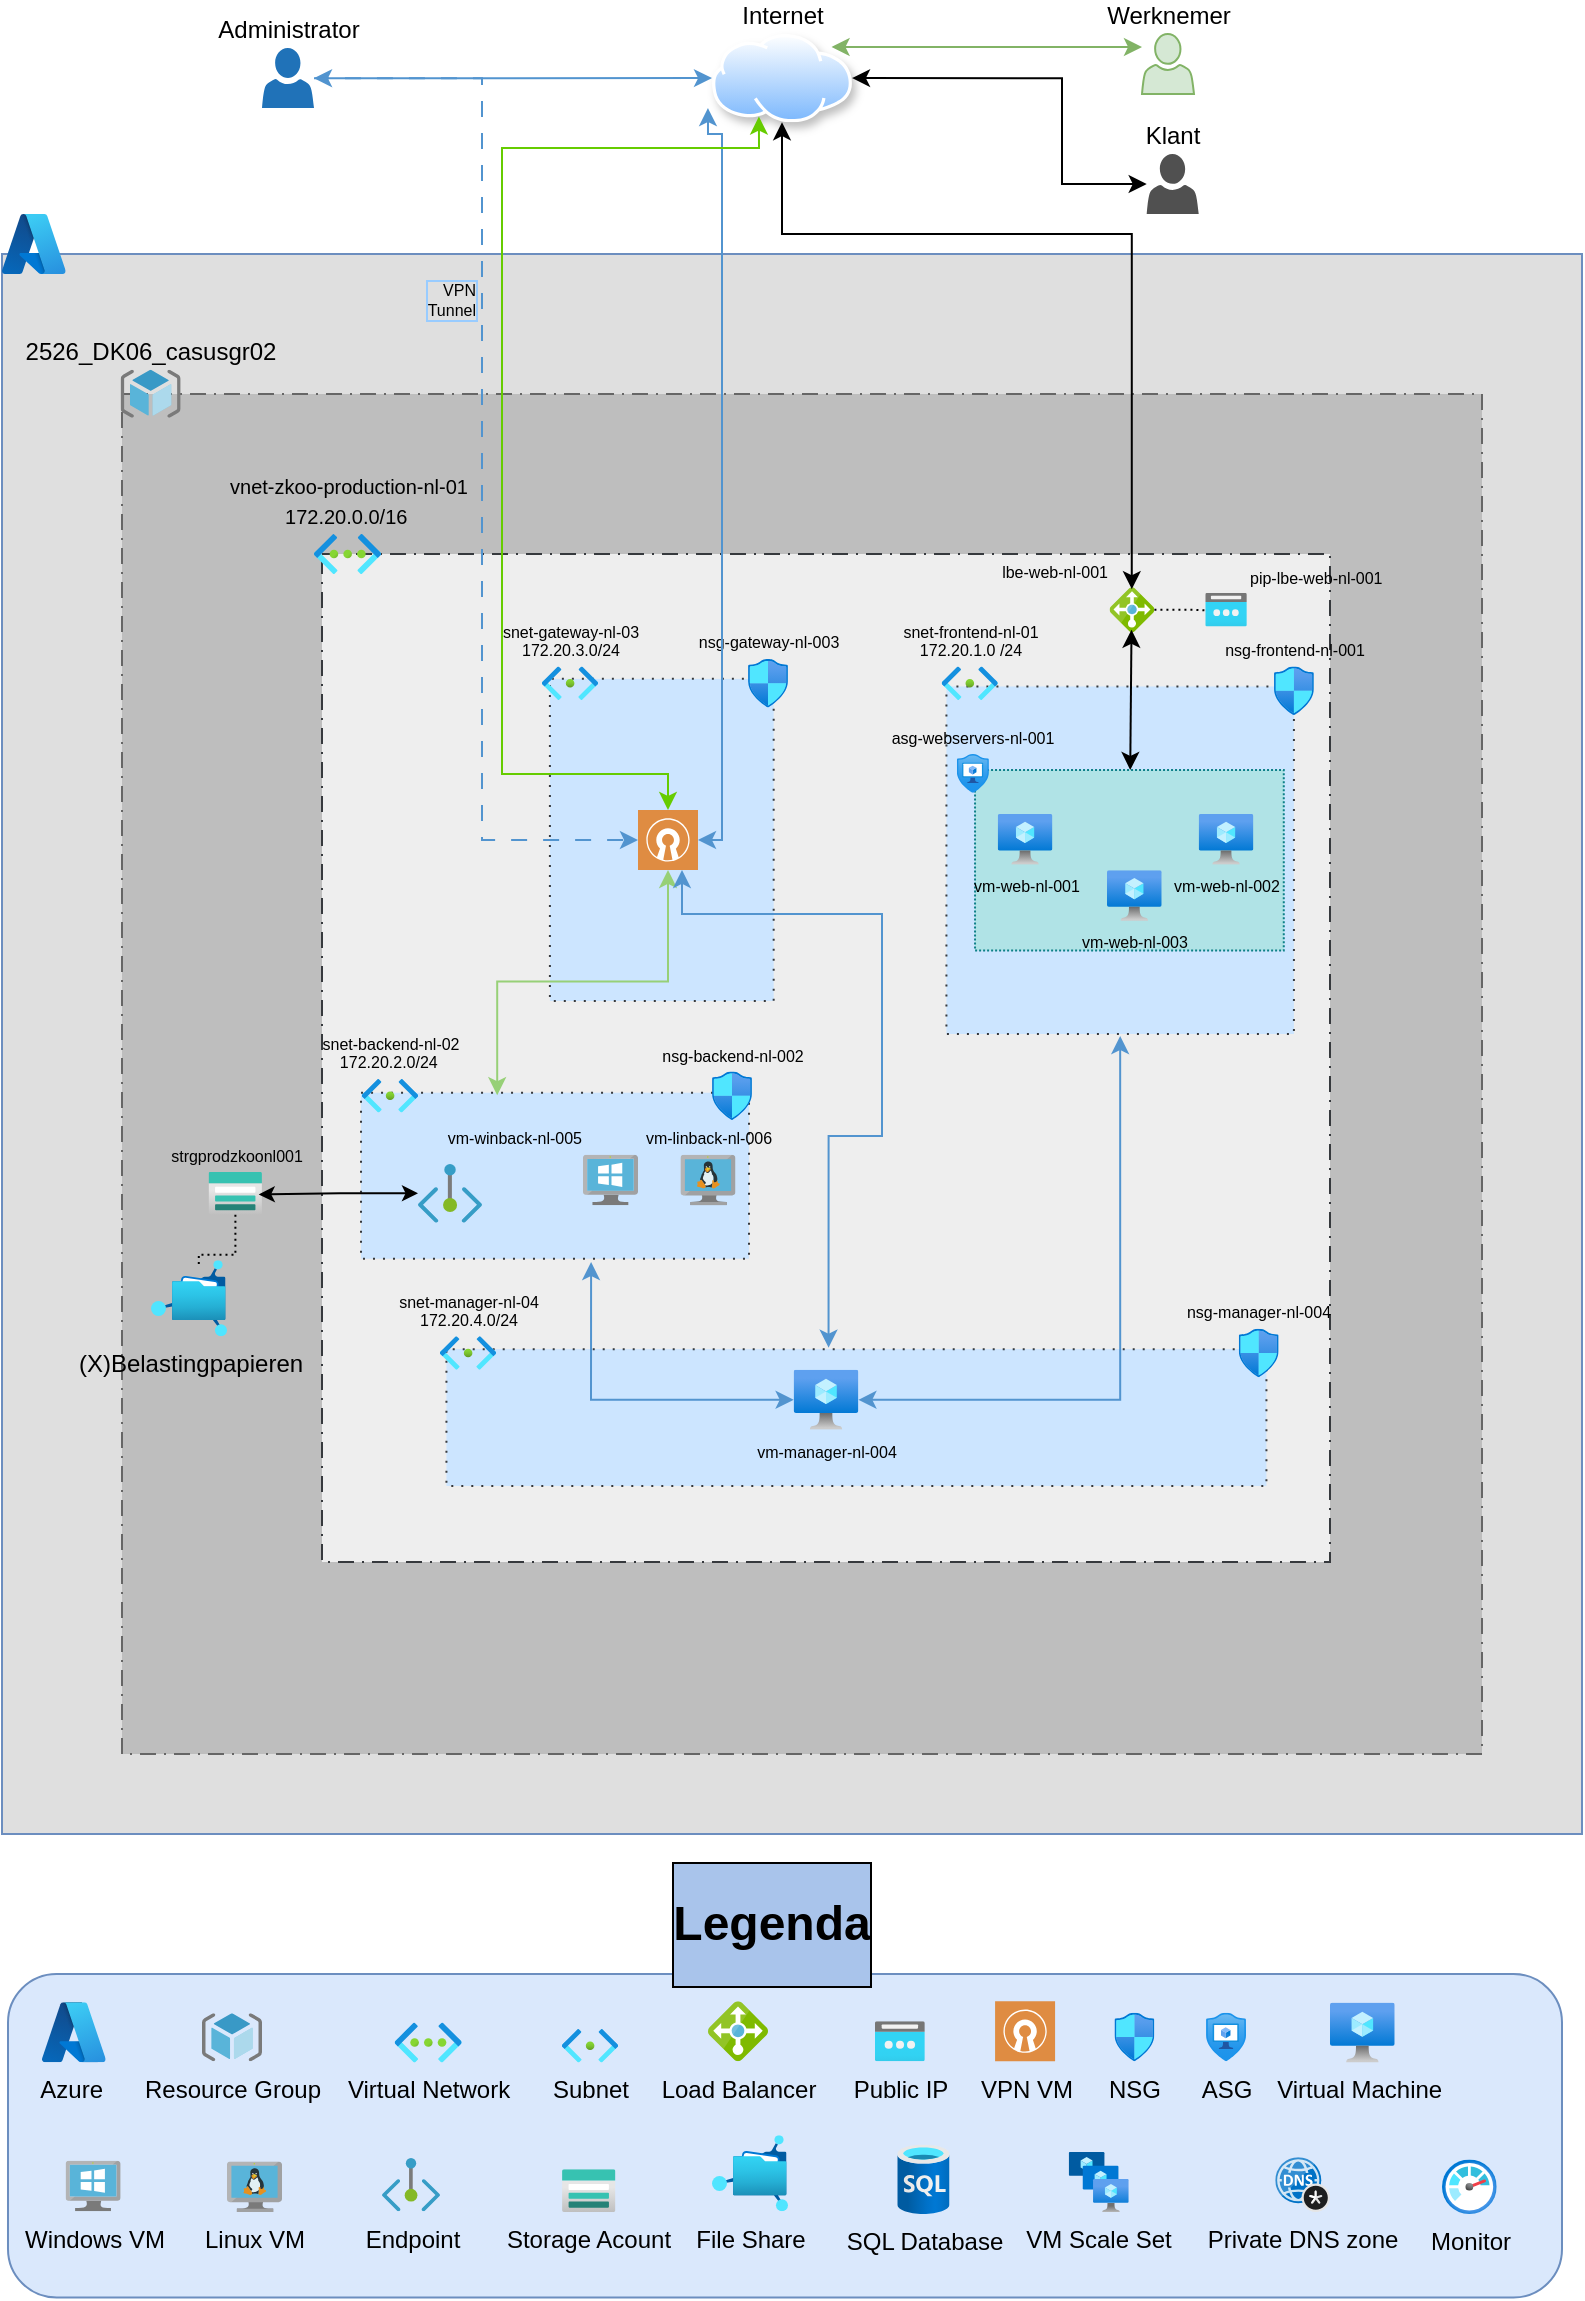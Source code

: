 <mxfile version="28.2.5">
  <diagram name="Pagina-1" id="Vlgs3-vD3yWlQ9Ya2_ih">
    <mxGraphModel dx="951" dy="519" grid="1" gridSize="10" guides="1" tooltips="1" connect="1" arrows="1" fold="1" page="1" pageScale="1" pageWidth="827" pageHeight="1169" math="0" shadow="0">
      <root>
        <mxCell id="0" />
        <mxCell id="1" parent="0" />
        <mxCell id="_ljBFFL1pftRcs8NAiXg-1" value="" style="rounded=1;whiteSpace=wrap;html=1;fillColor=#dae8fc;strokeColor=#6c8ebf;labelBackgroundColor=none;" parent="1" vertex="1">
          <mxGeometry x="33" y="990" width="777" height="161.75" as="geometry" />
        </mxCell>
        <mxCell id="9RAzOZE7e6CDI6lu2aur-12" value="" style="whiteSpace=wrap;html=1;aspect=fixed;perimeterSpacing=1;shadow=0;fillColor=#DFDFDF;strokeColor=#6c8ebf;labelBackgroundColor=none;" parent="1" vertex="1">
          <mxGeometry x="30" y="130" width="790" height="790" as="geometry" />
        </mxCell>
        <mxCell id="9RAzOZE7e6CDI6lu2aur-13" value="" style="whiteSpace=wrap;html=1;aspect=fixed;perimeterSpacing=0;shadow=0;dashed=1;dashPattern=8 4 1 4;labelBackgroundColor=none;fillColor=#BEBEBE;strokeColor=#666666;gradientColor=none;" parent="1" vertex="1">
          <mxGeometry x="90" y="200" width="680" height="680" as="geometry" />
        </mxCell>
        <mxCell id="9RAzOZE7e6CDI6lu2aur-14" value="" style="whiteSpace=wrap;html=1;aspect=fixed;perimeterSpacing=1;shadow=0;fillColor=#eeeeee;dashed=1;dashPattern=8 4 1 4;strokeColor=#36393d;labelBackgroundColor=none;" parent="1" vertex="1">
          <mxGeometry x="190" y="280" width="504" height="504" as="geometry" />
        </mxCell>
        <mxCell id="9RAzOZE7e6CDI6lu2aur-17" value="" style="whiteSpace=wrap;html=1;aspect=fixed;perimeterSpacing=1;shadow=0;fillColor=#cce5ff;dashed=1;dashPattern=1 4;strokeColor=#36393d;labelBackgroundColor=none;" parent="1" vertex="1">
          <mxGeometry x="502.21" y="346.25" width="173.75" height="173.75" as="geometry" />
        </mxCell>
        <mxCell id="9RAzOZE7e6CDI6lu2aur-25" value="" style="rounded=0;whiteSpace=wrap;html=1;dashed=1;dashPattern=1 1;labelBackgroundColor=none;fillColor=#b0e3e6;strokeColor=#0e8088;" parent="1" vertex="1">
          <mxGeometry x="516.52" y="387.98" width="154.37" height="90.29" as="geometry" />
        </mxCell>
        <mxCell id="9RAzOZE7e6CDI6lu2aur-2" value="Internet" style="image;aspect=fixed;perimeter=ellipsePerimeter;html=1;align=center;shadow=1;spacingTop=3;image=img/lib/active_directory/internet_cloud.svg;labelPosition=center;verticalLabelPosition=top;verticalAlign=bottom;labelBackgroundColor=none;imageBorder=none;imageBackground=none;" parent="1" vertex="1">
          <mxGeometry x="385" y="20" width="70" height="44.1" as="geometry" />
        </mxCell>
        <mxCell id="9RAzOZE7e6CDI6lu2aur-16" value="&lt;div&gt;snet-frontend-nl-01&lt;/div&gt;&lt;div&gt;172.20.1.0 /24&lt;/div&gt;" style="image;aspect=fixed;html=1;points=[];align=center;fontSize=8;image=img/lib/azure2/networking/Subnet.svg;labelBackgroundColor=none;labelPosition=center;verticalLabelPosition=top;verticalAlign=bottom;" parent="1" vertex="1">
          <mxGeometry x="499.86" y="336.24" width="28" height="16.77" as="geometry" />
        </mxCell>
        <mxCell id="9RAzOZE7e6CDI6lu2aur-18" value="pip-lbe-web-nl-001" style="image;aspect=fixed;html=1;points=[];align=left;fontSize=8;image=img/lib/azure2/networking/Public_IP_Addresses.svg;labelBackgroundColor=none;labelPosition=right;verticalLabelPosition=top;verticalAlign=bottom;" parent="1" vertex="1">
          <mxGeometry x="631.62" y="299.55" width="20.81" height="16.65" as="geometry" />
        </mxCell>
        <mxCell id="9RAzOZE7e6CDI6lu2aur-19" value="lbe-web-nl-001" style="image;sketch=0;aspect=fixed;html=1;points=[];align=right;fontSize=8;image=img/lib/mscae/Load_Balancer_feature.svg;labelBackgroundColor=none;labelPosition=left;verticalLabelPosition=top;verticalAlign=bottom;" parent="1" vertex="1">
          <mxGeometry x="583.79" y="296.66" width="22.42" height="22.42" as="geometry" />
        </mxCell>
        <mxCell id="9RAzOZE7e6CDI6lu2aur-20" value="vm-web-nl-001" style="image;aspect=fixed;html=1;points=[];align=center;fontSize=8;image=img/lib/azure2/compute/Virtual_Machine.svg;labelBackgroundColor=none;verticalAlign=top;" parent="1" vertex="1">
          <mxGeometry x="527.86" y="410" width="27.35" height="25.36" as="geometry" />
        </mxCell>
        <mxCell id="9RAzOZE7e6CDI6lu2aur-21" value="vm-web-nl-003" style="image;aspect=fixed;html=1;points=[];align=center;fontSize=8;image=img/lib/azure2/compute/Virtual_Machine.svg;labelBackgroundColor=none;verticalAlign=top;" parent="1" vertex="1">
          <mxGeometry x="582.5" y="438.11" width="27.35" height="25.36" as="geometry" />
        </mxCell>
        <mxCell id="9RAzOZE7e6CDI6lu2aur-22" value="vm-web-nl-002" style="image;aspect=fixed;html=1;points=[];align=center;fontSize=8;image=img/lib/azure2/compute/Virtual_Machine.svg;labelBackgroundColor=none;" parent="1" vertex="1">
          <mxGeometry x="628.35" y="410" width="27.35" height="25.36" as="geometry" />
        </mxCell>
        <mxCell id="9RAzOZE7e6CDI6lu2aur-23" value="&lt;font&gt;asg-webservers-nl-001&lt;/font&gt;" style="image;aspect=fixed;html=1;points=[];align=center;fontSize=8;image=img/lib/azure2/security/Application_Security_Groups.svg;labelBackgroundColor=none;labelPosition=center;verticalLabelPosition=top;verticalAlign=bottom;" parent="1" vertex="1">
          <mxGeometry x="507.46" y="380" width="16" height="19.43" as="geometry" />
        </mxCell>
        <mxCell id="9RAzOZE7e6CDI6lu2aur-26" value="&lt;font style=&quot;font-size: 8px;&quot;&gt;nsg-frontend-nl-001&lt;/font&gt;" style="image;aspect=fixed;html=1;points=[];align=center;fontSize=10;image=img/lib/azure2/networking/Network_Security_Groups.svg;labelBackgroundColor=none;labelPosition=center;verticalLabelPosition=top;verticalAlign=bottom;" parent="1" vertex="1">
          <mxGeometry x="665.96" y="336.24" width="20" height="24.28" as="geometry" />
        </mxCell>
        <mxCell id="9RAzOZE7e6CDI6lu2aur-30" value="" style="image;aspect=fixed;html=1;points=[];align=center;fontSize=12;image=img/lib/azure2/other/Azure_A.svg;labelBackgroundColor=none;" parent="1" vertex="1">
          <mxGeometry x="30" y="110" width="31.82" height="30" as="geometry" />
        </mxCell>
        <mxCell id="9RAzOZE7e6CDI6lu2aur-33" value="" style="image;aspect=fixed;html=1;points=[];align=center;fontSize=12;image=img/lib/azure2/networking/Private_Endpoint.svg;labelBackgroundColor=none;" parent="1" vertex="1">
          <mxGeometry x="474.75" y="710" width="29" height="26.58" as="geometry" />
        </mxCell>
        <mxCell id="9RAzOZE7e6CDI6lu2aur-52" style="edgeStyle=orthogonalEdgeStyle;rounded=0;orthogonalLoop=1;jettySize=auto;html=1;entryX=0;entryY=0.5;entryDx=0;entryDy=0;fillColor=#dae8fc;strokeColor=light-dark(#5294cf, #5294CF);labelBackgroundColor=none;startArrow=classic;startFill=1;" parent="1" source="9RAzOZE7e6CDI6lu2aur-34" target="9RAzOZE7e6CDI6lu2aur-2" edge="1">
          <mxGeometry relative="1" as="geometry" />
        </mxCell>
        <mxCell id="9RAzOZE7e6CDI6lu2aur-34" value="Administrator" style="sketch=0;pointerEvents=1;shadow=0;dashed=0;html=1;strokeColor=none;labelPosition=center;verticalLabelPosition=top;verticalAlign=bottom;outlineConnect=0;align=center;shape=mxgraph.office.users.user;fillColor=#2072B8;labelBackgroundColor=none;" parent="1" vertex="1">
          <mxGeometry x="160" y="27.05" width="26" height="30" as="geometry" />
        </mxCell>
        <mxCell id="9RAzOZE7e6CDI6lu2aur-51" style="edgeStyle=orthogonalEdgeStyle;rounded=0;orthogonalLoop=1;jettySize=auto;html=1;entryX=1;entryY=0;entryDx=0;entryDy=0;fillColor=#d5e8d4;strokeColor=#82b366;labelBackgroundColor=none;startArrow=classic;startFill=1;" parent="1" source="9RAzOZE7e6CDI6lu2aur-35" target="9RAzOZE7e6CDI6lu2aur-2" edge="1">
          <mxGeometry relative="1" as="geometry">
            <Array as="points">
              <mxPoint x="527" y="27" />
            </Array>
          </mxGeometry>
        </mxCell>
        <mxCell id="9RAzOZE7e6CDI6lu2aur-35" value="Werknemer" style="sketch=0;pointerEvents=1;shadow=0;dashed=0;html=1;strokeColor=#82b366;labelPosition=center;verticalLabelPosition=top;verticalAlign=bottom;outlineConnect=0;align=center;shape=mxgraph.office.users.user;fillColor=#d5e8d4;labelBackgroundColor=none;" parent="1" vertex="1">
          <mxGeometry x="600" y="20" width="26" height="30" as="geometry" />
        </mxCell>
        <mxCell id="9RAzOZE7e6CDI6lu2aur-44" style="edgeStyle=orthogonalEdgeStyle;rounded=0;orthogonalLoop=1;jettySize=auto;html=1;entryX=1;entryY=0.5;entryDx=0;entryDy=0;labelBackgroundColor=none;startArrow=classic;startFill=1;" parent="1" source="9RAzOZE7e6CDI6lu2aur-36" target="9RAzOZE7e6CDI6lu2aur-2" edge="1">
          <mxGeometry relative="1" as="geometry">
            <Array as="points">
              <mxPoint x="560" y="95" />
              <mxPoint x="560" y="42" />
            </Array>
          </mxGeometry>
        </mxCell>
        <mxCell id="9RAzOZE7e6CDI6lu2aur-36" value="Klant" style="sketch=0;pointerEvents=1;shadow=0;dashed=0;html=1;strokeColor=none;fillColor=#505050;labelPosition=center;verticalLabelPosition=top;verticalAlign=bottom;outlineConnect=0;align=center;shape=mxgraph.office.users.user;labelBackgroundColor=none;" parent="1" vertex="1">
          <mxGeometry x="602.35" y="80" width="26" height="30" as="geometry" />
        </mxCell>
        <mxCell id="9RAzOZE7e6CDI6lu2aur-37" value="&lt;font&gt;strgprodzkoonl001&lt;/font&gt;" style="image;aspect=fixed;html=1;points=[];align=center;fontSize=8;image=img/lib/azure2/storage/Storage_Accounts.svg;labelBackgroundColor=none;labelPosition=center;verticalLabelPosition=top;verticalAlign=bottom;" parent="1" vertex="1">
          <mxGeometry x="133.25" y="588.96" width="26.75" height="21.4" as="geometry" />
        </mxCell>
        <mxCell id="9RAzOZE7e6CDI6lu2aur-38" value="" style="rounded=0;whiteSpace=wrap;html=1;rotation=90;fillColor=#cce5ff;dashed=1;dashPattern=1 4;strokeColor=#36393d;labelBackgroundColor=none;" parent="1" vertex="1">
          <mxGeometry x="279.36" y="367.03" width="161.07" height="111.88" as="geometry" />
        </mxCell>
        <mxCell id="9RAzOZE7e6CDI6lu2aur-15" value="&lt;font style=&quot;font-size: 10px;&quot;&gt;vnet-zkoo-production-nl-01&lt;br&gt;172.20.0.0/16&amp;nbsp;&lt;/font&gt;" style="image;aspect=fixed;html=1;points=[];align=center;fontSize=12;image=img/lib/azure2/networking/Virtual_Networks.svg;labelBackgroundColor=none;verticalAlign=bottom;labelPosition=center;verticalLabelPosition=top;" parent="1" vertex="1">
          <mxGeometry x="186" y="270" width="33.5" height="20" as="geometry" />
        </mxCell>
        <mxCell id="9RAzOZE7e6CDI6lu2aur-46" value="" style="endArrow=classic;html=1;rounded=0;exitX=0.489;exitY=0.947;exitDx=0;exitDy=0;exitPerimeter=0;labelBackgroundColor=none;endFill=1;startArrow=classic;startFill=1;" parent="1" source="9RAzOZE7e6CDI6lu2aur-19" target="9RAzOZE7e6CDI6lu2aur-25" edge="1">
          <mxGeometry width="50" height="50" relative="1" as="geometry">
            <mxPoint x="494.24" y="373.13" as="sourcePoint" />
            <mxPoint x="520" y="420" as="targetPoint" />
          </mxGeometry>
        </mxCell>
        <mxCell id="9RAzOZE7e6CDI6lu2aur-1" value="2526_DK06_casusgr02" style="image;sketch=0;aspect=fixed;html=1;points=[];align=center;fontSize=12;image=img/lib/mscae/ResourceGroup.svg;labelPosition=center;verticalLabelPosition=top;verticalAlign=bottom;labelBackgroundColor=none;" parent="1" vertex="1">
          <mxGeometry x="89.32" y="187.85" width="30" height="24" as="geometry" />
        </mxCell>
        <mxCell id="9RAzOZE7e6CDI6lu2aur-54" value="&lt;font&gt;nsg-gateway-nl-003&lt;/font&gt;" style="image;aspect=fixed;html=1;points=[];align=center;fontSize=8;image=img/lib/azure2/networking/Network_Security_Groups.svg;labelBackgroundColor=none;labelPosition=center;verticalLabelPosition=top;verticalAlign=bottom;" parent="1" vertex="1">
          <mxGeometry x="403" y="332.48" width="20" height="24.28" as="geometry" />
        </mxCell>
        <mxCell id="9RAzOZE7e6CDI6lu2aur-55" value="&lt;div&gt;snet-gateway-nl-03&lt;/div&gt;&lt;div&gt;172.20.3.0/24&lt;/div&gt;" style="image;aspect=fixed;html=1;points=[];align=center;fontSize=8;image=img/lib/azure2/networking/Subnet.svg;labelBackgroundColor=none;labelPosition=center;verticalLabelPosition=top;verticalAlign=bottom;" parent="1" vertex="1">
          <mxGeometry x="300" y="336.24" width="28" height="16.77" as="geometry" />
        </mxCell>
        <mxCell id="9RAzOZE7e6CDI6lu2aur-66" value="&lt;div&gt;Azure&amp;nbsp;&lt;/div&gt;&lt;div&gt;&lt;br&gt;&lt;/div&gt;" style="image;aspect=fixed;html=1;points=[];align=center;fontSize=12;image=img/lib/azure2/other/Azure_A.svg;labelBackgroundColor=none;" parent="1" vertex="1">
          <mxGeometry x="50" y="1004.11" width="31.82" height="30" as="geometry" />
        </mxCell>
        <mxCell id="9RAzOZE7e6CDI6lu2aur-67" value="Resource Group" style="image;sketch=0;aspect=fixed;html=1;points=[];align=center;fontSize=12;image=img/lib/mscae/ResourceGroup.svg;labelBackgroundColor=none;" parent="1" vertex="1">
          <mxGeometry x="130" y="1009.62" width="30" height="24" as="geometry" />
        </mxCell>
        <mxCell id="9RAzOZE7e6CDI6lu2aur-68" value="Virtual Network" style="image;aspect=fixed;html=1;points=[];align=center;fontSize=12;image=img/lib/azure2/networking/Virtual_Networks.svg;labelBackgroundColor=none;" parent="1" vertex="1">
          <mxGeometry x="226.33" y="1014.28" width="33.5" height="20" as="geometry" />
        </mxCell>
        <mxCell id="9RAzOZE7e6CDI6lu2aur-69" value="Subnet" style="image;aspect=fixed;html=1;points=[];align=center;fontSize=12;image=img/lib/azure2/networking/Subnet.svg;labelBackgroundColor=none;" parent="1" vertex="1">
          <mxGeometry x="310" y="1017.51" width="28" height="16.77" as="geometry" />
        </mxCell>
        <mxCell id="9RAzOZE7e6CDI6lu2aur-71" value="Load Balancer" style="image;sketch=0;aspect=fixed;html=1;points=[];align=center;fontSize=12;image=img/lib/mscae/Load_Balancer_feature.svg;labelBackgroundColor=none;" parent="1" vertex="1">
          <mxGeometry x="383" y="1003.62" width="30" height="30" as="geometry" />
        </mxCell>
        <mxCell id="9RAzOZE7e6CDI6lu2aur-72" value="Public IP" style="image;aspect=fixed;html=1;points=[];align=center;fontSize=12;image=img/lib/azure2/networking/Public_IP_Addresses.svg;labelBackgroundColor=none;" parent="1" vertex="1">
          <mxGeometry x="466.43" y="1013.62" width="25" height="20" as="geometry" />
        </mxCell>
        <mxCell id="9RAzOZE7e6CDI6lu2aur-74" value="NSG" style="image;aspect=fixed;html=1;points=[];align=center;fontSize=12;image=img/lib/azure2/networking/Network_Security_Groups.svg;labelBackgroundColor=none;" parent="1" vertex="1">
          <mxGeometry x="586.21" y="1009.34" width="20" height="24.28" as="geometry" />
        </mxCell>
        <mxCell id="9RAzOZE7e6CDI6lu2aur-75" value="ASG" style="image;aspect=fixed;html=1;points=[];align=center;fontSize=12;image=img/lib/azure2/security/Application_Security_Groups.svg;labelBackgroundColor=none;" parent="1" vertex="1">
          <mxGeometry x="632.02" y="1009.34" width="20" height="24.28" as="geometry" />
        </mxCell>
        <mxCell id="9RAzOZE7e6CDI6lu2aur-76" value="Virtual Machine&amp;nbsp;" style="image;aspect=fixed;html=1;points=[];align=center;fontSize=12;image=img/lib/azure2/compute/Virtual_Machine.svg;labelBackgroundColor=none;" parent="1" vertex="1">
          <mxGeometry x="694" y="1004.28" width="32.35" height="30" as="geometry" />
        </mxCell>
        <mxCell id="9RAzOZE7e6CDI6lu2aur-77" value="Windows VM" style="image;sketch=0;aspect=fixed;html=1;points=[];align=center;fontSize=12;image=img/lib/mscae/VirtualMachineWindows.svg;labelBackgroundColor=none;" parent="1" vertex="1">
          <mxGeometry x="61.82" y="1083.32" width="27.5" height="25.3" as="geometry" />
        </mxCell>
        <mxCell id="9RAzOZE7e6CDI6lu2aur-78" value="Linux VM" style="image;sketch=0;aspect=fixed;html=1;points=[];align=center;fontSize=12;image=img/lib/mscae/VM_Linux.svg;labelBackgroundColor=none;" parent="1" vertex="1">
          <mxGeometry x="142.5" y="1083.73" width="27.5" height="25.3" as="geometry" />
        </mxCell>
        <mxCell id="9RAzOZE7e6CDI6lu2aur-79" value="Storage Acount" style="image;aspect=fixed;html=1;points=[];align=center;fontSize=12;image=img/lib/azure2/storage/Storage_Accounts.svg;labelBackgroundColor=none;" parent="1" vertex="1">
          <mxGeometry x="310" y="1087.6" width="26.75" height="21.4" as="geometry" />
        </mxCell>
        <mxCell id="9RAzOZE7e6CDI6lu2aur-80" value="Endpoint" style="image;aspect=fixed;html=1;points=[];align=center;fontSize=12;image=img/lib/azure2/networking/Private_Endpoint.svg;labelBackgroundColor=none;" parent="1" vertex="1">
          <mxGeometry x="220" y="1082.04" width="29" height="26.58" as="geometry" />
        </mxCell>
        <mxCell id="9RAzOZE7e6CDI6lu2aur-84" value="VM Scale Set" style="image;aspect=fixed;html=1;points=[];align=center;fontSize=12;image=img/lib/azure2/compute/VM_Scale_Sets.svg;labelBackgroundColor=none;" parent="1" vertex="1">
          <mxGeometry x="563.37" y="1079" width="30" height="30" as="geometry" />
        </mxCell>
        <mxCell id="9RAzOZE7e6CDI6lu2aur-85" value="Monitor" style="image;aspect=fixed;html=1;points=[];align=center;fontSize=12;image=img/lib/azure2/management_governance/Monitor.svg;labelBackgroundColor=none;" parent="1" vertex="1">
          <mxGeometry x="750" y="1082.7" width="27.35" height="27.35" as="geometry" />
        </mxCell>
        <mxCell id="9RAzOZE7e6CDI6lu2aur-86" value="Private DNS zone" style="image;sketch=0;aspect=fixed;html=1;points=[];align=center;fontSize=12;image=img/lib/mscae/DNS_Private_Zones.svg;labelBackgroundColor=none;" parent="1" vertex="1">
          <mxGeometry x="666.65" y="1081.65" width="27.35" height="27.35" as="geometry" />
        </mxCell>
        <mxCell id="JLNbLjvHFztpqkfQ3VYR-2" value="" style="rounded=0;whiteSpace=wrap;html=1;rotation=90;fillColor=#cce5ff;dashed=1;dashPattern=1 4;strokeColor=#36393d;labelBackgroundColor=none;" parent="1" vertex="1">
          <mxGeometry x="423" y="506.79" width="68.43" height="410" as="geometry" />
        </mxCell>
        <mxCell id="ezc3YGfQ1S8o-atjYG3j-8" style="edgeStyle=orthogonalEdgeStyle;rounded=0;orthogonalLoop=1;jettySize=auto;html=1;entryX=0.5;entryY=1;entryDx=0;entryDy=0;strokeColor=light-dark(#5294CF,#5294CF);startArrow=classic;startFill=1;" parent="1" source="9RAzOZE7e6CDI6lu2aur-42" target="9RAzOZE7e6CDI6lu2aur-17" edge="1">
          <mxGeometry relative="1" as="geometry" />
        </mxCell>
        <mxCell id="9RAzOZE7e6CDI6lu2aur-42" value="vm-manager-nl-004" style="image;aspect=fixed;html=1;points=[];align=center;fontSize=8;image=img/lib/azure2/compute/Virtual_Machine.svg;labelBackgroundColor=none;" parent="1" vertex="1">
          <mxGeometry x="425.83" y="687.86" width="32.35" height="30" as="geometry" />
        </mxCell>
        <mxCell id="JLNbLjvHFztpqkfQ3VYR-3" value="&lt;div&gt;snet-manager-nl-04&lt;/div&gt;&lt;div&gt;172.20.4.0/24&lt;/div&gt;" style="image;aspect=fixed;html=1;points=[];align=center;fontSize=8;image=img/lib/azure2/networking/Subnet.svg;labelBackgroundColor=none;labelPosition=center;verticalLabelPosition=top;verticalAlign=bottom;" parent="1" vertex="1">
          <mxGeometry x="249" y="671.09" width="28" height="16.77" as="geometry" />
        </mxCell>
        <mxCell id="JLNbLjvHFztpqkfQ3VYR-6" value="(X)Belastingpapieren" style="image;aspect=fixed;html=1;points=[];align=center;fontSize=12;image=img/lib/azure2/storage/Azure_Fileshare.svg;labelBackgroundColor=none;" parent="1" vertex="1">
          <mxGeometry x="104.5" y="633.09" width="38" height="38" as="geometry" />
        </mxCell>
        <mxCell id="JLNbLjvHFztpqkfQ3VYR-7" style="edgeStyle=orthogonalEdgeStyle;rounded=0;orthogonalLoop=1;jettySize=auto;html=1;exitX=0;exitY=1;exitDx=0;exitDy=0;strokeColor=light-dark(#5294CF,#5294CF);curved=0;labelBackgroundColor=none;flowAnimation=0;startArrow=classic;startFill=1;" parent="1" target="sQIJ7N-8Z21Tld_H8qOv-9" edge="1">
          <mxGeometry relative="1" as="geometry">
            <mxPoint x="382.984" y="57.046" as="sourcePoint" />
            <mxPoint x="357.18" y="448.047" as="targetPoint" />
            <Array as="points">
              <mxPoint x="383" y="70" />
              <mxPoint x="390" y="70" />
              <mxPoint x="390" y="423" />
            </Array>
          </mxGeometry>
        </mxCell>
        <mxCell id="JLNbLjvHFztpqkfQ3VYR-8" style="edgeStyle=orthogonalEdgeStyle;rounded=0;orthogonalLoop=1;jettySize=auto;html=1;exitX=0.335;exitY=0.936;exitDx=0;exitDy=0;strokeColor=#66CC00;labelBackgroundColor=none;startArrow=classic;startFill=1;exitPerimeter=0;" parent="1" source="9RAzOZE7e6CDI6lu2aur-2" target="sQIJ7N-8Z21Tld_H8qOv-9" edge="1">
          <mxGeometry relative="1" as="geometry">
            <Array as="points">
              <mxPoint x="409" y="77" />
              <mxPoint x="280" y="77" />
              <mxPoint x="280" y="390" />
              <mxPoint x="363" y="390" />
            </Array>
            <mxPoint x="407.194" y="77.193" as="sourcePoint" />
            <mxPoint x="264.95" y="429.429" as="targetPoint" />
          </mxGeometry>
        </mxCell>
        <mxCell id="JLNbLjvHFztpqkfQ3VYR-11" value="nsg-manager-nl-004" style="image;aspect=fixed;html=1;points=[];align=center;fontSize=8;image=img/lib/azure2/networking/Network_Security_Groups.svg;labelBackgroundColor=none;labelPosition=center;verticalLabelPosition=top;verticalAlign=bottom;" parent="1" vertex="1">
          <mxGeometry x="648.35" y="667.33" width="20" height="24.28" as="geometry" />
        </mxCell>
        <mxCell id="JLNbLjvHFztpqkfQ3VYR-14" value="SQL Database" style="image;aspect=fixed;html=1;points=[];align=center;fontSize=12;image=img/lib/azure2/databases/SQL_Database.svg;labelBackgroundColor=none;" parent="1" vertex="1">
          <mxGeometry x="477.65" y="1075.25" width="26.1" height="34.8" as="geometry" />
        </mxCell>
        <mxCell id="JLNbLjvHFztpqkfQ3VYR-15" value="File Share" style="image;aspect=fixed;html=1;points=[];align=center;fontSize=12;image=img/lib/azure2/storage/Azure_Fileshare.svg;labelBackgroundColor=none;" parent="1" vertex="1">
          <mxGeometry x="385" y="1070.62" width="38" height="38" as="geometry" />
        </mxCell>
        <mxCell id="_ljBFFL1pftRcs8NAiXg-2" value="&lt;h1&gt;Legenda&lt;/h1&gt;" style="text;html=1;align=center;verticalAlign=middle;whiteSpace=wrap;rounded=0;labelBackgroundColor=#A9C4EB;labelBorderColor=default;" parent="1" vertex="1">
          <mxGeometry x="310" y="950" width="210" height="30" as="geometry" />
        </mxCell>
        <mxCell id="sQIJ7N-8Z21Tld_H8qOv-1" style="edgeStyle=orthogonalEdgeStyle;rounded=0;orthogonalLoop=1;jettySize=auto;html=1;entryX=0.629;entryY=0.061;entryDx=0;entryDy=0;entryPerimeter=0;endArrow=none;endFill=0;dashed=1;dashPattern=1 2;" parent="1" source="9RAzOZE7e6CDI6lu2aur-37" target="JLNbLjvHFztpqkfQ3VYR-6" edge="1">
          <mxGeometry relative="1" as="geometry" />
        </mxCell>
        <mxCell id="sQIJ7N-8Z21Tld_H8qOv-2" style="edgeStyle=orthogonalEdgeStyle;rounded=0;orthogonalLoop=1;jettySize=auto;html=1;entryX=0.04;entryY=0.521;entryDx=0;entryDy=0;entryPerimeter=0;dashed=1;dashPattern=1 2;endArrow=none;endFill=0;" parent="1" source="9RAzOZE7e6CDI6lu2aur-19" target="9RAzOZE7e6CDI6lu2aur-18" edge="1">
          <mxGeometry relative="1" as="geometry" />
        </mxCell>
        <mxCell id="sQIJ7N-8Z21Tld_H8qOv-3" style="edgeStyle=orthogonalEdgeStyle;rounded=0;orthogonalLoop=1;jettySize=auto;html=1;entryX=0.495;entryY=0.041;entryDx=0;entryDy=0;entryPerimeter=0;startArrow=classic;startFill=1;" parent="1" source="9RAzOZE7e6CDI6lu2aur-2" target="9RAzOZE7e6CDI6lu2aur-19" edge="1">
          <mxGeometry relative="1" as="geometry">
            <Array as="points">
              <mxPoint x="420" y="120" />
              <mxPoint x="595" y="120" />
            </Array>
          </mxGeometry>
        </mxCell>
        <mxCell id="sQIJ7N-8Z21Tld_H8qOv-9" value="" style="sketch=0;pointerEvents=1;shadow=0;dashed=0;html=1;strokeColor=none;fillColor=#DF8C42;labelPosition=center;verticalLabelPosition=bottom;verticalAlign=top;align=center;outlineConnect=0;shape=mxgraph.veeam2.open_vpn;" parent="1" vertex="1">
          <mxGeometry x="348.0" y="407.97" width="30" height="30" as="geometry" />
        </mxCell>
        <mxCell id="sQIJ7N-8Z21Tld_H8qOv-11" style="edgeStyle=orthogonalEdgeStyle;rounded=0;orthogonalLoop=1;jettySize=auto;html=1;flowAnimation=1;fillColor=#cce5ff;strokeColor=light-dark(#5294cf, #babdc0);" parent="1" source="9RAzOZE7e6CDI6lu2aur-34" target="sQIJ7N-8Z21Tld_H8qOv-9" edge="1">
          <mxGeometry relative="1" as="geometry">
            <Array as="points">
              <mxPoint x="270" y="42" />
            </Array>
          </mxGeometry>
        </mxCell>
        <mxCell id="sQIJ7N-8Z21Tld_H8qOv-12" value="VPN Tunnel" style="edgeLabel;html=1;align=right;verticalAlign=middle;resizable=0;points=[];labelBackgroundColor=none;labelPosition=left;verticalLabelPosition=middle;fontSize=8;labelBorderColor=#99CCFF;whiteSpace=wrap;" parent="sQIJ7N-8Z21Tld_H8qOv-11" vertex="1" connectable="0">
          <mxGeometry x="-0.014" y="-1" relative="1" as="geometry">
            <mxPoint y="-73" as="offset" />
          </mxGeometry>
        </mxCell>
        <mxCell id="ezc3YGfQ1S8o-atjYG3j-2" value="" style="rounded=0;whiteSpace=wrap;html=1;rotation=90;fillColor=#cce5ff;dashed=1;dashPattern=1 4;strokeColor=#36393d;labelBackgroundColor=none;" parent="1" vertex="1">
          <mxGeometry x="265.01" y="493.86" width="82.99" height="194" as="geometry" />
        </mxCell>
        <mxCell id="9RAzOZE7e6CDI6lu2aur-28" value="&lt;div&gt;snet-backend-nl-02&lt;/div&gt;&lt;div&gt;172.20.2.0/24&amp;nbsp;&lt;/div&gt;" style="image;aspect=fixed;html=1;points=[];align=center;fontSize=8;image=img/lib/azure2/networking/Subnet.svg;labelBackgroundColor=none;labelPosition=center;verticalLabelPosition=top;verticalAlign=bottom;" parent="1" vertex="1">
          <mxGeometry x="210" y="542.49" width="28" height="16.77" as="geometry" />
        </mxCell>
        <mxCell id="9RAzOZE7e6CDI6lu2aur-29" value="&lt;div&gt;&lt;font style=&quot;font-size: 8px;&quot;&gt;nsg-backend-nl-002&lt;/font&gt;&lt;/div&gt;" style="image;aspect=fixed;html=1;points=[];align=center;fontSize=12;image=img/lib/azure2/networking/Network_Security_Groups.svg;labelBackgroundColor=none;labelPosition=center;verticalLabelPosition=top;verticalAlign=bottom;" parent="1" vertex="1">
          <mxGeometry x="385" y="538.73" width="20" height="24.28" as="geometry" />
        </mxCell>
        <mxCell id="9RAzOZE7e6CDI6lu2aur-31" value="vm-linback-nl-006" style="image;sketch=0;aspect=fixed;html=1;points=[];align=center;fontSize=8;image=img/lib/mscae/VM_Linux.svg;labelBackgroundColor=none;labelPosition=center;verticalLabelPosition=top;verticalAlign=bottom;" parent="1" vertex="1">
          <mxGeometry x="369.25" y="580.38" width="27.5" height="25.3" as="geometry" />
        </mxCell>
        <mxCell id="9RAzOZE7e6CDI6lu2aur-32" value="vm-winback-nl-005" style="image;sketch=0;aspect=fixed;html=1;points=[];align=right;fontSize=8;image=img/lib/mscae/VirtualMachineWindows.svg;labelBackgroundColor=none;labelPosition=left;verticalLabelPosition=top;verticalAlign=bottom;" parent="1" vertex="1">
          <mxGeometry x="320.5" y="580.38" width="27.5" height="25.3" as="geometry" />
        </mxCell>
        <mxCell id="ezc3YGfQ1S8o-atjYG3j-3" value="" style="image;aspect=fixed;html=1;points=[];align=center;fontSize=12;image=img/lib/azure2/networking/Private_Endpoint.svg;" parent="1" vertex="1">
          <mxGeometry x="238" y="585.0" width="32" height="29.33" as="geometry" />
        </mxCell>
        <mxCell id="ezc3YGfQ1S8o-atjYG3j-4" style="edgeStyle=orthogonalEdgeStyle;rounded=0;orthogonalLoop=1;jettySize=auto;html=1;entryX=0.939;entryY=0.525;entryDx=0;entryDy=0;entryPerimeter=0;startArrow=classic;startFill=1;startSize=5;endSize=5;strokeWidth=1;strokeColor=default;jumpSize=6;" parent="1" source="ezc3YGfQ1S8o-atjYG3j-3" target="9RAzOZE7e6CDI6lu2aur-37" edge="1">
          <mxGeometry relative="1" as="geometry" />
        </mxCell>
        <mxCell id="ezc3YGfQ1S8o-atjYG3j-5" style="edgeStyle=orthogonalEdgeStyle;rounded=0;orthogonalLoop=1;jettySize=auto;html=1;entryX=0.015;entryY=0.649;entryDx=0;entryDy=0;entryPerimeter=0;fontColor=none;noLabel=1;strokeColor=#97D077;startArrow=classic;startFill=1;" parent="1" source="sQIJ7N-8Z21Tld_H8qOv-9" target="ezc3YGfQ1S8o-atjYG3j-2" edge="1">
          <mxGeometry relative="1" as="geometry" />
        </mxCell>
        <mxCell id="ezc3YGfQ1S8o-atjYG3j-6" style="edgeStyle=orthogonalEdgeStyle;rounded=0;orthogonalLoop=1;jettySize=auto;html=1;entryX=-0.011;entryY=0.534;entryDx=0;entryDy=0;entryPerimeter=0;strokeColor=light-dark(#5294CF,#5294CF);startArrow=classic;startFill=1;" parent="1" source="sQIJ7N-8Z21Tld_H8qOv-9" target="JLNbLjvHFztpqkfQ3VYR-2" edge="1">
          <mxGeometry relative="1" as="geometry">
            <Array as="points">
              <mxPoint x="370" y="460" />
              <mxPoint x="470" y="460" />
              <mxPoint x="470" y="571" />
              <mxPoint x="443" y="571" />
            </Array>
          </mxGeometry>
        </mxCell>
        <mxCell id="ezc3YGfQ1S8o-atjYG3j-7" style="edgeStyle=orthogonalEdgeStyle;rounded=0;orthogonalLoop=1;jettySize=auto;html=1;entryX=1.02;entryY=0.407;entryDx=0;entryDy=0;entryPerimeter=0;strokeColor=light-dark(#5294CF,#5294CF);startArrow=classic;startFill=1;" parent="1" source="9RAzOZE7e6CDI6lu2aur-42" target="ezc3YGfQ1S8o-atjYG3j-2" edge="1">
          <mxGeometry relative="1" as="geometry" />
        </mxCell>
        <mxCell id="ezc3YGfQ1S8o-atjYG3j-9" value="VPN VM" style="sketch=0;pointerEvents=1;shadow=0;dashed=0;html=1;strokeColor=none;fillColor=#DF8C42;labelPosition=center;verticalLabelPosition=bottom;verticalAlign=top;align=center;outlineConnect=0;shape=mxgraph.veeam2.open_vpn;" parent="1" vertex="1">
          <mxGeometry x="526.54" y="1003.62" width="30" height="30" as="geometry" />
        </mxCell>
      </root>
    </mxGraphModel>
  </diagram>
</mxfile>
